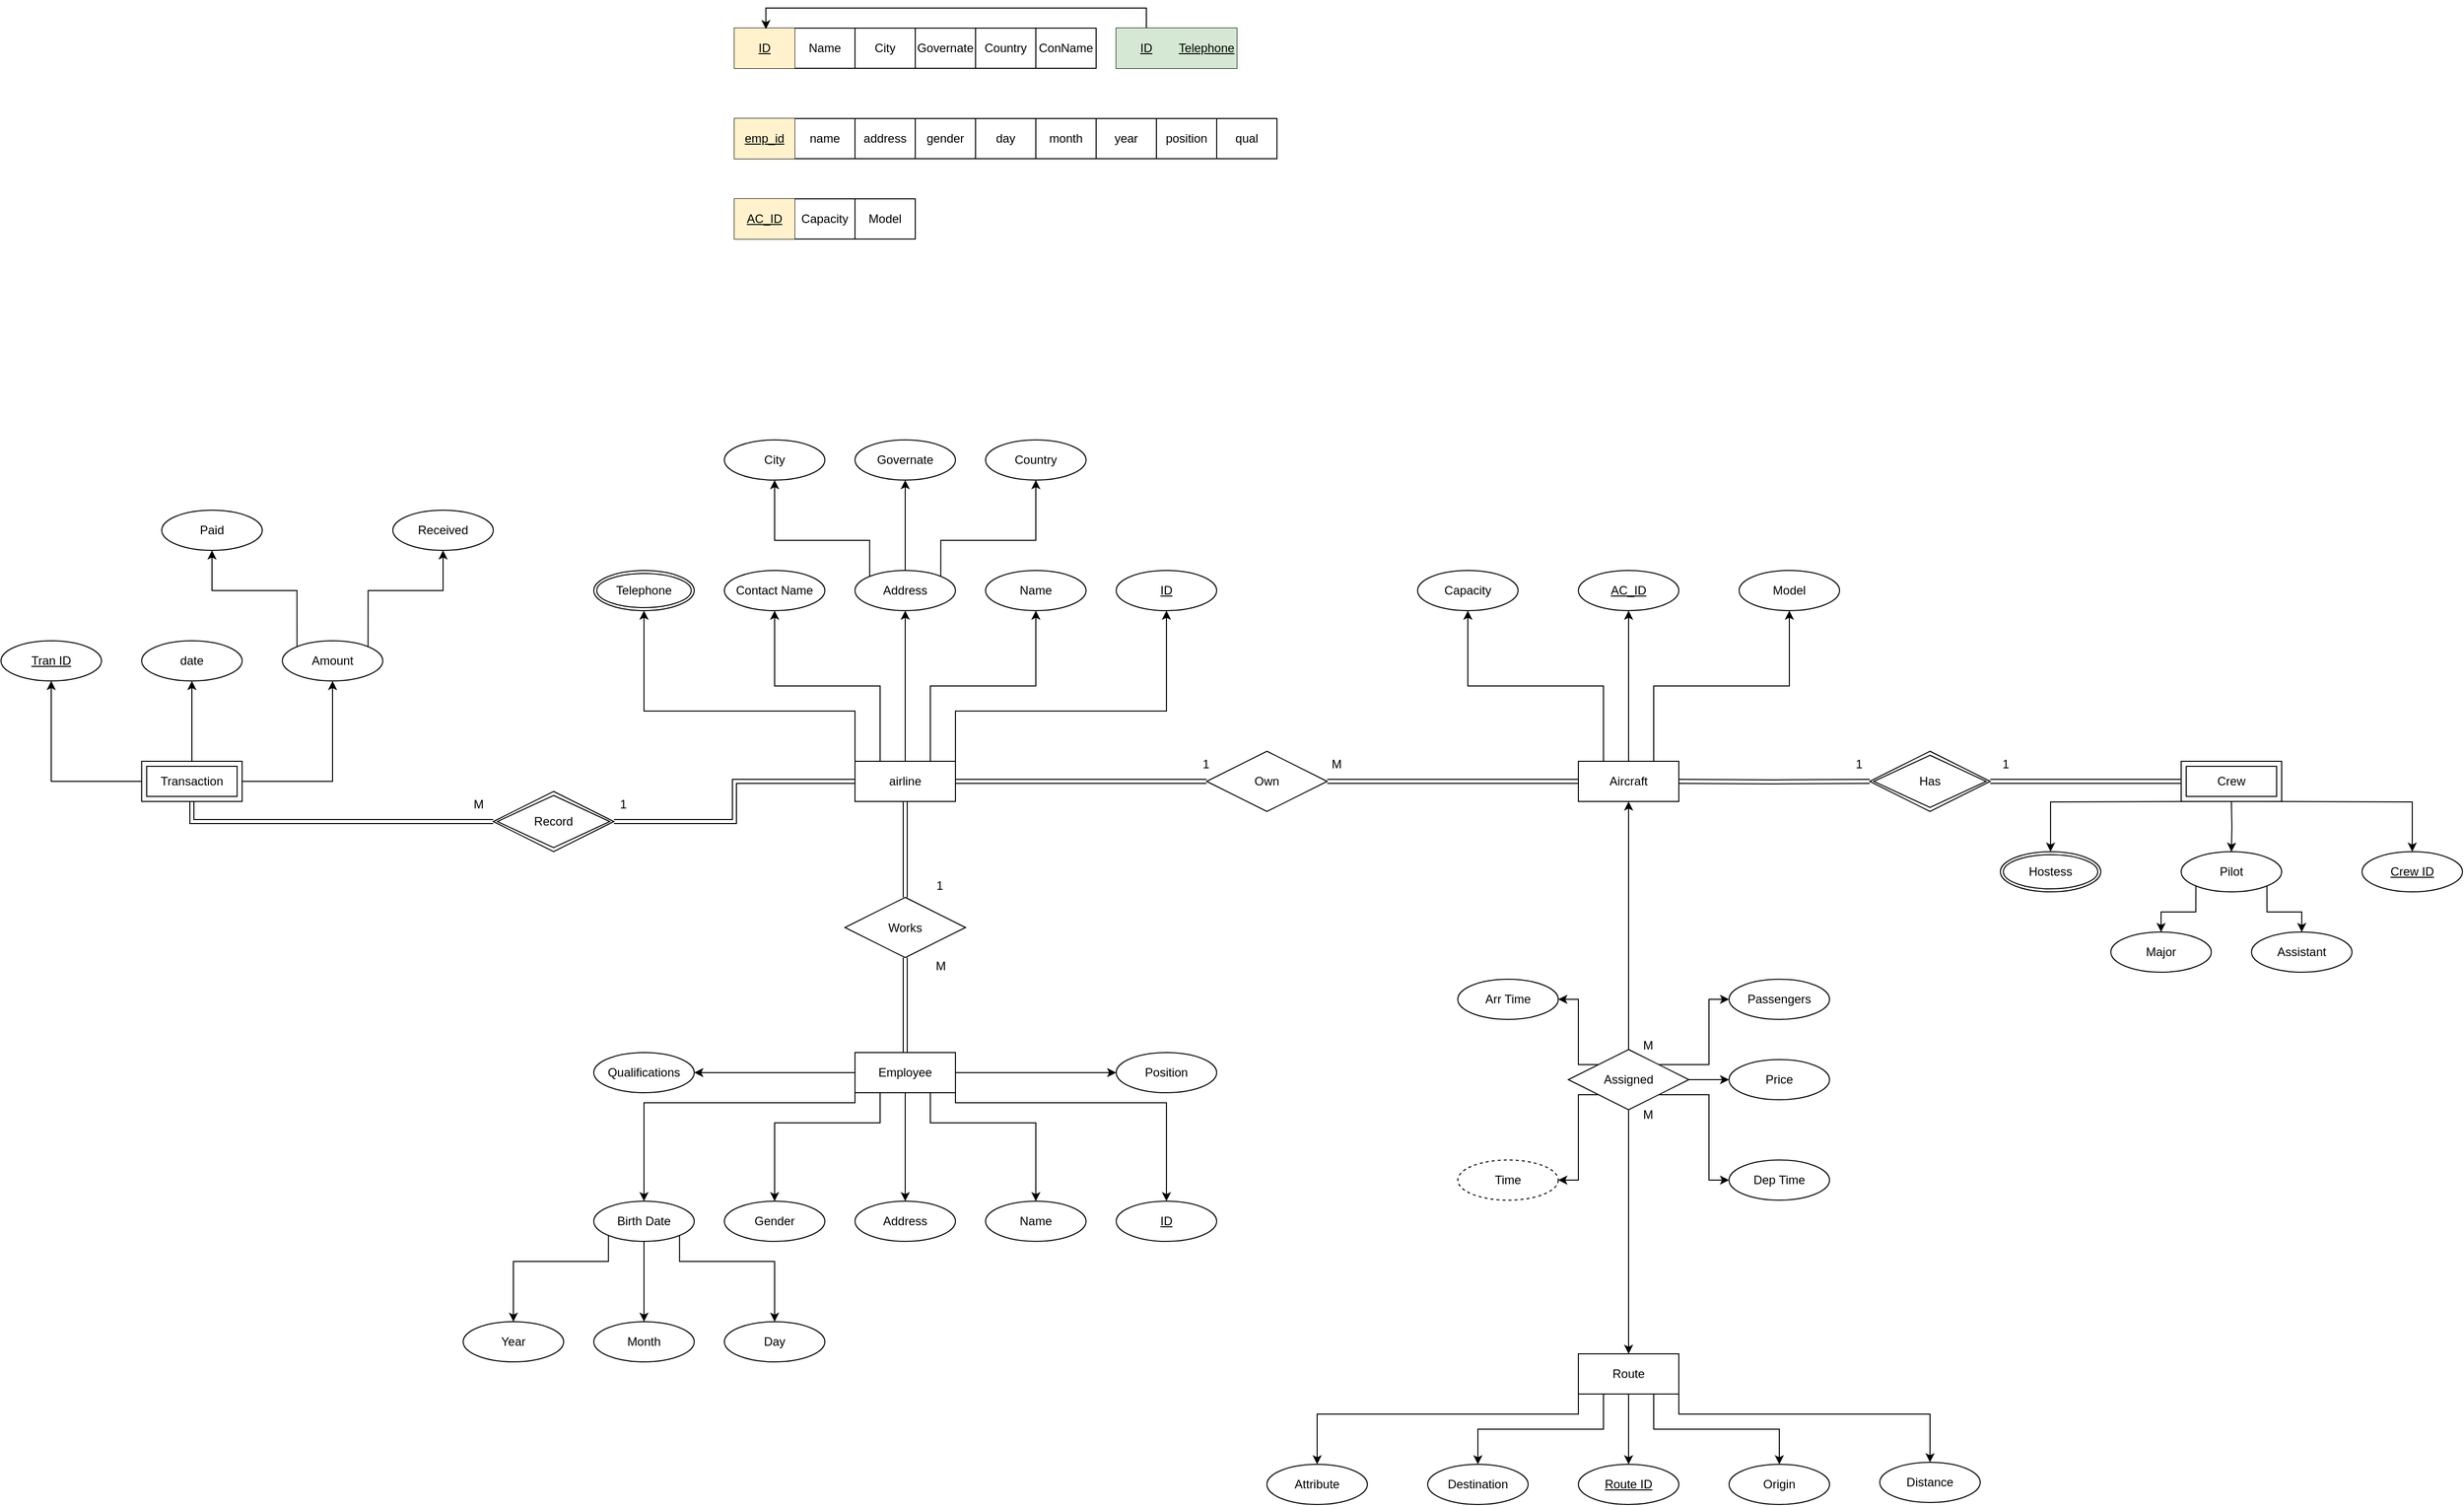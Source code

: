 <mxfile version="25.0.1">
  <diagram name="Page-1" id="8x2Zf0z1O1IZ6t_i75zC">
    <mxGraphModel dx="2694" dy="1103" grid="1" gridSize="10" guides="1" tooltips="1" connect="1" arrows="1" fold="1" page="1" pageScale="1" pageWidth="3300" pageHeight="2339" math="0" shadow="0">
      <root>
        <mxCell id="0" />
        <mxCell id="1" parent="0" />
        <mxCell id="oX0tgQEKu2oJ4y4_XFIh-98" style="edgeStyle=orthogonalEdgeStyle;rounded=0;orthogonalLoop=1;jettySize=auto;html=1;exitX=1;exitY=0;exitDx=0;exitDy=0;entryX=0.5;entryY=1;entryDx=0;entryDy=0;" edge="1" parent="1" source="oX0tgQEKu2oJ4y4_XFIh-1" target="oX0tgQEKu2oJ4y4_XFIh-8">
          <mxGeometry relative="1" as="geometry">
            <Array as="points">
              <mxPoint x="1341" y="780" />
              <mxPoint x="1551" y="780" />
            </Array>
          </mxGeometry>
        </mxCell>
        <mxCell id="oX0tgQEKu2oJ4y4_XFIh-99" style="edgeStyle=orthogonalEdgeStyle;rounded=0;orthogonalLoop=1;jettySize=auto;html=1;exitX=0.75;exitY=0;exitDx=0;exitDy=0;entryX=0.5;entryY=1;entryDx=0;entryDy=0;" edge="1" parent="1" source="oX0tgQEKu2oJ4y4_XFIh-1" target="oX0tgQEKu2oJ4y4_XFIh-2">
          <mxGeometry relative="1" as="geometry" />
        </mxCell>
        <mxCell id="oX0tgQEKu2oJ4y4_XFIh-100" style="edgeStyle=orthogonalEdgeStyle;rounded=0;orthogonalLoop=1;jettySize=auto;html=1;exitX=0.5;exitY=0;exitDx=0;exitDy=0;entryX=0.5;entryY=1;entryDx=0;entryDy=0;" edge="1" parent="1" source="oX0tgQEKu2oJ4y4_XFIh-1" target="oX0tgQEKu2oJ4y4_XFIh-3">
          <mxGeometry relative="1" as="geometry" />
        </mxCell>
        <mxCell id="oX0tgQEKu2oJ4y4_XFIh-101" style="edgeStyle=orthogonalEdgeStyle;rounded=0;orthogonalLoop=1;jettySize=auto;html=1;exitX=0.25;exitY=0;exitDx=0;exitDy=0;entryX=0.5;entryY=1;entryDx=0;entryDy=0;" edge="1" parent="1" source="oX0tgQEKu2oJ4y4_XFIh-1" target="oX0tgQEKu2oJ4y4_XFIh-4">
          <mxGeometry relative="1" as="geometry" />
        </mxCell>
        <mxCell id="oX0tgQEKu2oJ4y4_XFIh-102" style="edgeStyle=orthogonalEdgeStyle;rounded=0;orthogonalLoop=1;jettySize=auto;html=1;exitX=0;exitY=0;exitDx=0;exitDy=0;entryX=0.5;entryY=1;entryDx=0;entryDy=0;" edge="1" parent="1" source="oX0tgQEKu2oJ4y4_XFIh-1" target="oX0tgQEKu2oJ4y4_XFIh-12">
          <mxGeometry relative="1" as="geometry">
            <Array as="points">
              <mxPoint x="1241" y="780" />
              <mxPoint x="1031" y="780" />
            </Array>
          </mxGeometry>
        </mxCell>
        <mxCell id="oX0tgQEKu2oJ4y4_XFIh-1" value="airline" style="whiteSpace=wrap;html=1;align=center;" vertex="1" parent="1">
          <mxGeometry x="1241" y="830" width="100" height="40" as="geometry" />
        </mxCell>
        <mxCell id="oX0tgQEKu2oJ4y4_XFIh-2" value="Name" style="ellipse;whiteSpace=wrap;html=1;align=center;" vertex="1" parent="1">
          <mxGeometry x="1371" y="640" width="100" height="40" as="geometry" />
        </mxCell>
        <mxCell id="oX0tgQEKu2oJ4y4_XFIh-95" style="edgeStyle=orthogonalEdgeStyle;rounded=0;orthogonalLoop=1;jettySize=auto;html=1;exitX=1;exitY=0;exitDx=0;exitDy=0;entryX=0.5;entryY=1;entryDx=0;entryDy=0;" edge="1" parent="1" source="oX0tgQEKu2oJ4y4_XFIh-3" target="oX0tgQEKu2oJ4y4_XFIh-13">
          <mxGeometry relative="1" as="geometry">
            <Array as="points">
              <mxPoint x="1326" y="610" />
              <mxPoint x="1421" y="610" />
            </Array>
          </mxGeometry>
        </mxCell>
        <mxCell id="oX0tgQEKu2oJ4y4_XFIh-96" style="edgeStyle=orthogonalEdgeStyle;rounded=0;orthogonalLoop=1;jettySize=auto;html=1;exitX=0.5;exitY=0;exitDx=0;exitDy=0;entryX=0.5;entryY=1;entryDx=0;entryDy=0;" edge="1" parent="1" source="oX0tgQEKu2oJ4y4_XFIh-3" target="oX0tgQEKu2oJ4y4_XFIh-14">
          <mxGeometry relative="1" as="geometry" />
        </mxCell>
        <mxCell id="oX0tgQEKu2oJ4y4_XFIh-97" style="edgeStyle=orthogonalEdgeStyle;rounded=0;orthogonalLoop=1;jettySize=auto;html=1;exitX=0;exitY=0;exitDx=0;exitDy=0;entryX=0.5;entryY=1;entryDx=0;entryDy=0;" edge="1" parent="1" source="oX0tgQEKu2oJ4y4_XFIh-3" target="oX0tgQEKu2oJ4y4_XFIh-15">
          <mxGeometry relative="1" as="geometry">
            <Array as="points">
              <mxPoint x="1256" y="610" />
              <mxPoint x="1161" y="610" />
            </Array>
          </mxGeometry>
        </mxCell>
        <mxCell id="oX0tgQEKu2oJ4y4_XFIh-3" value="Address" style="ellipse;whiteSpace=wrap;html=1;align=center;" vertex="1" parent="1">
          <mxGeometry x="1241" y="640" width="100" height="40" as="geometry" />
        </mxCell>
        <mxCell id="oX0tgQEKu2oJ4y4_XFIh-4" value="Contact Name" style="ellipse;whiteSpace=wrap;html=1;align=center;" vertex="1" parent="1">
          <mxGeometry x="1111" y="640" width="100" height="40" as="geometry" />
        </mxCell>
        <mxCell id="oX0tgQEKu2oJ4y4_XFIh-8" value="ID" style="ellipse;whiteSpace=wrap;html=1;align=center;fontStyle=4;" vertex="1" parent="1">
          <mxGeometry x="1501" y="640" width="100" height="40" as="geometry" />
        </mxCell>
        <mxCell id="oX0tgQEKu2oJ4y4_XFIh-12" value="Telephone" style="ellipse;shape=doubleEllipse;margin=3;whiteSpace=wrap;html=1;align=center;" vertex="1" parent="1">
          <mxGeometry x="981" y="640" width="100" height="40" as="geometry" />
        </mxCell>
        <mxCell id="oX0tgQEKu2oJ4y4_XFIh-13" value="Country" style="ellipse;whiteSpace=wrap;html=1;align=center;" vertex="1" parent="1">
          <mxGeometry x="1371" y="510" width="100" height="40" as="geometry" />
        </mxCell>
        <mxCell id="oX0tgQEKu2oJ4y4_XFIh-14" value="Governate" style="ellipse;whiteSpace=wrap;html=1;align=center;" vertex="1" parent="1">
          <mxGeometry x="1241" y="510" width="100" height="40" as="geometry" />
        </mxCell>
        <mxCell id="oX0tgQEKu2oJ4y4_XFIh-15" value="City" style="ellipse;whiteSpace=wrap;html=1;align=center;" vertex="1" parent="1">
          <mxGeometry x="1111" y="510" width="100" height="40" as="geometry" />
        </mxCell>
        <mxCell id="oX0tgQEKu2oJ4y4_XFIh-38" style="edgeStyle=orthogonalEdgeStyle;rounded=0;orthogonalLoop=1;jettySize=auto;html=1;exitX=1;exitY=0.5;exitDx=0;exitDy=0;entryX=0;entryY=0.5;entryDx=0;entryDy=0;" edge="1" parent="1" source="oX0tgQEKu2oJ4y4_XFIh-20" target="oX0tgQEKu2oJ4y4_XFIh-35">
          <mxGeometry relative="1" as="geometry" />
        </mxCell>
        <mxCell id="oX0tgQEKu2oJ4y4_XFIh-39" style="edgeStyle=orthogonalEdgeStyle;rounded=0;orthogonalLoop=1;jettySize=auto;html=1;exitX=0;exitY=0.5;exitDx=0;exitDy=0;entryX=1;entryY=0.5;entryDx=0;entryDy=0;" edge="1" parent="1" source="oX0tgQEKu2oJ4y4_XFIh-20" target="oX0tgQEKu2oJ4y4_XFIh-34">
          <mxGeometry relative="1" as="geometry" />
        </mxCell>
        <mxCell id="oX0tgQEKu2oJ4y4_XFIh-40" style="edgeStyle=orthogonalEdgeStyle;rounded=0;orthogonalLoop=1;jettySize=auto;html=1;exitX=1;exitY=1;exitDx=0;exitDy=0;entryX=0.5;entryY=0;entryDx=0;entryDy=0;" edge="1" parent="1" source="oX0tgQEKu2oJ4y4_XFIh-20" target="oX0tgQEKu2oJ4y4_XFIh-24">
          <mxGeometry relative="1" as="geometry">
            <Array as="points">
              <mxPoint x="1341" y="1170" />
              <mxPoint x="1551" y="1170" />
            </Array>
          </mxGeometry>
        </mxCell>
        <mxCell id="oX0tgQEKu2oJ4y4_XFIh-41" style="edgeStyle=orthogonalEdgeStyle;rounded=0;orthogonalLoop=1;jettySize=auto;html=1;exitX=0.75;exitY=1;exitDx=0;exitDy=0;entryX=0.5;entryY=0;entryDx=0;entryDy=0;" edge="1" parent="1" source="oX0tgQEKu2oJ4y4_XFIh-20" target="oX0tgQEKu2oJ4y4_XFIh-22">
          <mxGeometry relative="1" as="geometry">
            <Array as="points">
              <mxPoint x="1316" y="1190" />
              <mxPoint x="1421" y="1190" />
            </Array>
          </mxGeometry>
        </mxCell>
        <mxCell id="oX0tgQEKu2oJ4y4_XFIh-42" style="edgeStyle=orthogonalEdgeStyle;rounded=0;orthogonalLoop=1;jettySize=auto;html=1;exitX=0.5;exitY=1;exitDx=0;exitDy=0;entryX=0.5;entryY=0;entryDx=0;entryDy=0;" edge="1" parent="1" source="oX0tgQEKu2oJ4y4_XFIh-20" target="oX0tgQEKu2oJ4y4_XFIh-25">
          <mxGeometry relative="1" as="geometry" />
        </mxCell>
        <mxCell id="oX0tgQEKu2oJ4y4_XFIh-43" style="edgeStyle=orthogonalEdgeStyle;rounded=0;orthogonalLoop=1;jettySize=auto;html=1;exitX=0.25;exitY=1;exitDx=0;exitDy=0;entryX=0.5;entryY=0;entryDx=0;entryDy=0;" edge="1" parent="1" source="oX0tgQEKu2oJ4y4_XFIh-20" target="oX0tgQEKu2oJ4y4_XFIh-26">
          <mxGeometry relative="1" as="geometry">
            <Array as="points">
              <mxPoint x="1266" y="1190" />
              <mxPoint x="1161" y="1190" />
            </Array>
          </mxGeometry>
        </mxCell>
        <mxCell id="oX0tgQEKu2oJ4y4_XFIh-44" style="edgeStyle=orthogonalEdgeStyle;rounded=0;orthogonalLoop=1;jettySize=auto;html=1;exitX=0;exitY=1;exitDx=0;exitDy=0;entryX=0.5;entryY=0;entryDx=0;entryDy=0;" edge="1" parent="1" source="oX0tgQEKu2oJ4y4_XFIh-20" target="oX0tgQEKu2oJ4y4_XFIh-27">
          <mxGeometry relative="1" as="geometry">
            <Array as="points">
              <mxPoint x="1241" y="1170" />
              <mxPoint x="1031" y="1170" />
            </Array>
          </mxGeometry>
        </mxCell>
        <mxCell id="oX0tgQEKu2oJ4y4_XFIh-20" value="Employee" style="whiteSpace=wrap;html=1;align=center;" vertex="1" parent="1">
          <mxGeometry x="1241" y="1120" width="100" height="40" as="geometry" />
        </mxCell>
        <mxCell id="oX0tgQEKu2oJ4y4_XFIh-22" value="Name" style="ellipse;whiteSpace=wrap;html=1;align=center;" vertex="1" parent="1">
          <mxGeometry x="1371" y="1268" width="100" height="40" as="geometry" />
        </mxCell>
        <mxCell id="oX0tgQEKu2oJ4y4_XFIh-24" value="ID" style="ellipse;whiteSpace=wrap;html=1;align=center;fontStyle=4;" vertex="1" parent="1">
          <mxGeometry x="1501" y="1268" width="100" height="40" as="geometry" />
        </mxCell>
        <mxCell id="oX0tgQEKu2oJ4y4_XFIh-25" value="Address" style="ellipse;whiteSpace=wrap;html=1;align=center;" vertex="1" parent="1">
          <mxGeometry x="1241" y="1268" width="100" height="40" as="geometry" />
        </mxCell>
        <mxCell id="oX0tgQEKu2oJ4y4_XFIh-26" value="Gender" style="ellipse;whiteSpace=wrap;html=1;align=center;" vertex="1" parent="1">
          <mxGeometry x="1111" y="1268" width="100" height="40" as="geometry" />
        </mxCell>
        <mxCell id="oX0tgQEKu2oJ4y4_XFIh-31" style="edgeStyle=orthogonalEdgeStyle;rounded=0;orthogonalLoop=1;jettySize=auto;html=1;exitX=1;exitY=1;exitDx=0;exitDy=0;entryX=0.5;entryY=0;entryDx=0;entryDy=0;" edge="1" parent="1" source="oX0tgQEKu2oJ4y4_XFIh-27" target="oX0tgQEKu2oJ4y4_XFIh-28">
          <mxGeometry relative="1" as="geometry">
            <Array as="points">
              <mxPoint x="1066" y="1328" />
              <mxPoint x="1161" y="1328" />
            </Array>
          </mxGeometry>
        </mxCell>
        <mxCell id="oX0tgQEKu2oJ4y4_XFIh-32" style="edgeStyle=orthogonalEdgeStyle;rounded=0;orthogonalLoop=1;jettySize=auto;html=1;exitX=0.5;exitY=1;exitDx=0;exitDy=0;entryX=0.5;entryY=0;entryDx=0;entryDy=0;" edge="1" parent="1" source="oX0tgQEKu2oJ4y4_XFIh-27" target="oX0tgQEKu2oJ4y4_XFIh-29">
          <mxGeometry relative="1" as="geometry" />
        </mxCell>
        <mxCell id="oX0tgQEKu2oJ4y4_XFIh-33" style="edgeStyle=orthogonalEdgeStyle;rounded=0;orthogonalLoop=1;jettySize=auto;html=1;exitX=0;exitY=1;exitDx=0;exitDy=0;entryX=0.5;entryY=0;entryDx=0;entryDy=0;" edge="1" parent="1" source="oX0tgQEKu2oJ4y4_XFIh-27" target="oX0tgQEKu2oJ4y4_XFIh-30">
          <mxGeometry relative="1" as="geometry">
            <Array as="points">
              <mxPoint x="996" y="1328" />
              <mxPoint x="901" y="1328" />
            </Array>
          </mxGeometry>
        </mxCell>
        <mxCell id="oX0tgQEKu2oJ4y4_XFIh-27" value="Birth Date" style="ellipse;whiteSpace=wrap;html=1;align=center;" vertex="1" parent="1">
          <mxGeometry x="981" y="1268" width="100" height="40" as="geometry" />
        </mxCell>
        <mxCell id="oX0tgQEKu2oJ4y4_XFIh-28" value="Day" style="ellipse;whiteSpace=wrap;html=1;align=center;" vertex="1" parent="1">
          <mxGeometry x="1111" y="1388" width="100" height="40" as="geometry" />
        </mxCell>
        <mxCell id="oX0tgQEKu2oJ4y4_XFIh-29" value="Month" style="ellipse;whiteSpace=wrap;html=1;align=center;" vertex="1" parent="1">
          <mxGeometry x="981" y="1388" width="100" height="40" as="geometry" />
        </mxCell>
        <mxCell id="oX0tgQEKu2oJ4y4_XFIh-30" value="Year" style="ellipse;whiteSpace=wrap;html=1;align=center;" vertex="1" parent="1">
          <mxGeometry x="851" y="1388" width="100" height="40" as="geometry" />
        </mxCell>
        <mxCell id="oX0tgQEKu2oJ4y4_XFIh-34" value="Qualifications" style="ellipse;whiteSpace=wrap;html=1;align=center;" vertex="1" parent="1">
          <mxGeometry x="981" y="1120" width="100" height="40" as="geometry" />
        </mxCell>
        <mxCell id="oX0tgQEKu2oJ4y4_XFIh-35" value="Position" style="ellipse;whiteSpace=wrap;html=1;align=center;" vertex="1" parent="1">
          <mxGeometry x="1501" y="1120" width="100" height="40" as="geometry" />
        </mxCell>
        <mxCell id="oX0tgQEKu2oJ4y4_XFIh-105" style="edgeStyle=orthogonalEdgeStyle;rounded=0;orthogonalLoop=1;jettySize=auto;html=1;exitX=0.25;exitY=0;exitDx=0;exitDy=0;entryX=0.5;entryY=1;entryDx=0;entryDy=0;" edge="1" parent="1" source="oX0tgQEKu2oJ4y4_XFIh-45" target="oX0tgQEKu2oJ4y4_XFIh-48">
          <mxGeometry relative="1" as="geometry" />
        </mxCell>
        <mxCell id="oX0tgQEKu2oJ4y4_XFIh-106" style="edgeStyle=orthogonalEdgeStyle;rounded=0;orthogonalLoop=1;jettySize=auto;html=1;exitX=0.5;exitY=0;exitDx=0;exitDy=0;entryX=0.5;entryY=1;entryDx=0;entryDy=0;" edge="1" parent="1" source="oX0tgQEKu2oJ4y4_XFIh-45" target="oX0tgQEKu2oJ4y4_XFIh-49">
          <mxGeometry relative="1" as="geometry" />
        </mxCell>
        <mxCell id="oX0tgQEKu2oJ4y4_XFIh-107" style="edgeStyle=orthogonalEdgeStyle;rounded=0;orthogonalLoop=1;jettySize=auto;html=1;exitX=0.75;exitY=0;exitDx=0;exitDy=0;entryX=0.5;entryY=1;entryDx=0;entryDy=0;" edge="1" parent="1" source="oX0tgQEKu2oJ4y4_XFIh-45" target="oX0tgQEKu2oJ4y4_XFIh-46">
          <mxGeometry relative="1" as="geometry" />
        </mxCell>
        <mxCell id="oX0tgQEKu2oJ4y4_XFIh-45" value="Aircraft" style="whiteSpace=wrap;html=1;align=center;" vertex="1" parent="1">
          <mxGeometry x="1961" y="830" width="100" height="40" as="geometry" />
        </mxCell>
        <mxCell id="oX0tgQEKu2oJ4y4_XFIh-46" value="Model" style="ellipse;whiteSpace=wrap;html=1;align=center;" vertex="1" parent="1">
          <mxGeometry x="2121" y="640" width="100" height="40" as="geometry" />
        </mxCell>
        <mxCell id="oX0tgQEKu2oJ4y4_XFIh-48" value="Capacity" style="ellipse;whiteSpace=wrap;html=1;align=center;" vertex="1" parent="1">
          <mxGeometry x="1801" y="640" width="100" height="40" as="geometry" />
        </mxCell>
        <mxCell id="oX0tgQEKu2oJ4y4_XFIh-49" value="AC_ID" style="ellipse;whiteSpace=wrap;html=1;align=center;fontStyle=4;" vertex="1" parent="1">
          <mxGeometry x="1961" y="640" width="100" height="40" as="geometry" />
        </mxCell>
        <mxCell id="oX0tgQEKu2oJ4y4_XFIh-57" style="edgeStyle=orthogonalEdgeStyle;rounded=0;orthogonalLoop=1;jettySize=auto;html=1;exitX=0.75;exitY=1;exitDx=0;exitDy=0;" edge="1" parent="1" source="oX0tgQEKu2oJ4y4_XFIh-53" target="oX0tgQEKu2oJ4y4_XFIh-54">
          <mxGeometry relative="1" as="geometry" />
        </mxCell>
        <mxCell id="oX0tgQEKu2oJ4y4_XFIh-58" style="edgeStyle=orthogonalEdgeStyle;rounded=0;orthogonalLoop=1;jettySize=auto;html=1;exitX=0.5;exitY=1;exitDx=0;exitDy=0;entryX=0.5;entryY=0;entryDx=0;entryDy=0;" edge="1" parent="1" source="oX0tgQEKu2oJ4y4_XFIh-53" target="oX0tgQEKu2oJ4y4_XFIh-55">
          <mxGeometry relative="1" as="geometry" />
        </mxCell>
        <mxCell id="oX0tgQEKu2oJ4y4_XFIh-59" style="edgeStyle=orthogonalEdgeStyle;rounded=0;orthogonalLoop=1;jettySize=auto;html=1;exitX=0.25;exitY=1;exitDx=0;exitDy=0;entryX=0.5;entryY=0;entryDx=0;entryDy=0;" edge="1" parent="1" source="oX0tgQEKu2oJ4y4_XFIh-53" target="oX0tgQEKu2oJ4y4_XFIh-56">
          <mxGeometry relative="1" as="geometry" />
        </mxCell>
        <mxCell id="oX0tgQEKu2oJ4y4_XFIh-66" style="edgeStyle=orthogonalEdgeStyle;rounded=0;orthogonalLoop=1;jettySize=auto;html=1;exitX=0;exitY=1;exitDx=0;exitDy=0;entryX=0.5;entryY=0;entryDx=0;entryDy=0;" edge="1" parent="1" source="oX0tgQEKu2oJ4y4_XFIh-53" target="oX0tgQEKu2oJ4y4_XFIh-65">
          <mxGeometry relative="1" as="geometry">
            <Array as="points">
              <mxPoint x="1961" y="1480" />
              <mxPoint x="1701" y="1480" />
            </Array>
          </mxGeometry>
        </mxCell>
        <mxCell id="oX0tgQEKu2oJ4y4_XFIh-67" style="edgeStyle=orthogonalEdgeStyle;rounded=0;orthogonalLoop=1;jettySize=auto;html=1;exitX=1;exitY=1;exitDx=0;exitDy=0;entryX=0.5;entryY=0;entryDx=0;entryDy=0;" edge="1" parent="1" source="oX0tgQEKu2oJ4y4_XFIh-53" target="oX0tgQEKu2oJ4y4_XFIh-64">
          <mxGeometry relative="1" as="geometry">
            <Array as="points">
              <mxPoint x="2061" y="1480" />
              <mxPoint x="2311" y="1480" />
            </Array>
          </mxGeometry>
        </mxCell>
        <mxCell id="oX0tgQEKu2oJ4y4_XFIh-53" value="Route" style="whiteSpace=wrap;html=1;align=center;" vertex="1" parent="1">
          <mxGeometry x="1961" y="1420" width="100" height="40" as="geometry" />
        </mxCell>
        <mxCell id="oX0tgQEKu2oJ4y4_XFIh-54" value="Origin" style="ellipse;whiteSpace=wrap;html=1;align=center;" vertex="1" parent="1">
          <mxGeometry x="2111" y="1530" width="100" height="40" as="geometry" />
        </mxCell>
        <mxCell id="oX0tgQEKu2oJ4y4_XFIh-55" value="&lt;u&gt;Route ID&lt;/u&gt;" style="ellipse;whiteSpace=wrap;html=1;align=center;" vertex="1" parent="1">
          <mxGeometry x="1961" y="1530" width="100" height="40" as="geometry" />
        </mxCell>
        <mxCell id="oX0tgQEKu2oJ4y4_XFIh-56" value="Destination" style="ellipse;whiteSpace=wrap;html=1;align=center;" vertex="1" parent="1">
          <mxGeometry x="1811" y="1530" width="100" height="40" as="geometry" />
        </mxCell>
        <mxCell id="oX0tgQEKu2oJ4y4_XFIh-64" value="Distance" style="ellipse;whiteSpace=wrap;html=1;align=center;" vertex="1" parent="1">
          <mxGeometry x="2261" y="1528" width="100" height="40" as="geometry" />
        </mxCell>
        <mxCell id="oX0tgQEKu2oJ4y4_XFIh-65" value="Attribute" style="ellipse;whiteSpace=wrap;html=1;align=center;" vertex="1" parent="1">
          <mxGeometry x="1651" y="1530" width="100" height="40" as="geometry" />
        </mxCell>
        <mxCell id="oX0tgQEKu2oJ4y4_XFIh-73" style="edgeStyle=orthogonalEdgeStyle;rounded=0;orthogonalLoop=1;jettySize=auto;html=1;exitX=0.5;exitY=1;exitDx=0;exitDy=0;entryX=0.5;entryY=0;entryDx=0;entryDy=0;" edge="1" parent="1" target="oX0tgQEKu2oJ4y4_XFIh-70">
          <mxGeometry relative="1" as="geometry">
            <mxPoint x="2611" y="870" as="sourcePoint" />
          </mxGeometry>
        </mxCell>
        <mxCell id="oX0tgQEKu2oJ4y4_XFIh-74" style="edgeStyle=orthogonalEdgeStyle;rounded=0;orthogonalLoop=1;jettySize=auto;html=1;exitX=0.75;exitY=1;exitDx=0;exitDy=0;entryX=0.5;entryY=0;entryDx=0;entryDy=0;" edge="1" parent="1" target="oX0tgQEKu2oJ4y4_XFIh-69">
          <mxGeometry relative="1" as="geometry">
            <mxPoint x="2636" y="870" as="sourcePoint" />
          </mxGeometry>
        </mxCell>
        <mxCell id="oX0tgQEKu2oJ4y4_XFIh-75" style="edgeStyle=orthogonalEdgeStyle;rounded=0;orthogonalLoop=1;jettySize=auto;html=1;exitX=0.25;exitY=1;exitDx=0;exitDy=0;entryX=0.5;entryY=0;entryDx=0;entryDy=0;" edge="1" parent="1" target="oX0tgQEKu2oJ4y4_XFIh-72">
          <mxGeometry relative="1" as="geometry">
            <mxPoint x="2586" y="870" as="sourcePoint" />
          </mxGeometry>
        </mxCell>
        <mxCell id="oX0tgQEKu2oJ4y4_XFIh-69" value="&lt;span style=&quot;text-decoration-line: underline;&quot;&gt;Crew ID&lt;/span&gt;" style="ellipse;whiteSpace=wrap;html=1;align=center;" vertex="1" parent="1">
          <mxGeometry x="2741" y="920" width="100" height="40" as="geometry" />
        </mxCell>
        <mxCell id="oX0tgQEKu2oJ4y4_XFIh-78" style="edgeStyle=orthogonalEdgeStyle;rounded=0;orthogonalLoop=1;jettySize=auto;html=1;exitX=1;exitY=1;exitDx=0;exitDy=0;entryX=0.5;entryY=0;entryDx=0;entryDy=0;" edge="1" parent="1" source="oX0tgQEKu2oJ4y4_XFIh-70" target="oX0tgQEKu2oJ4y4_XFIh-76">
          <mxGeometry relative="1" as="geometry" />
        </mxCell>
        <mxCell id="oX0tgQEKu2oJ4y4_XFIh-79" style="edgeStyle=orthogonalEdgeStyle;rounded=0;orthogonalLoop=1;jettySize=auto;html=1;exitX=0;exitY=1;exitDx=0;exitDy=0;entryX=0.5;entryY=0;entryDx=0;entryDy=0;" edge="1" parent="1" source="oX0tgQEKu2oJ4y4_XFIh-70" target="oX0tgQEKu2oJ4y4_XFIh-77">
          <mxGeometry relative="1" as="geometry" />
        </mxCell>
        <mxCell id="oX0tgQEKu2oJ4y4_XFIh-70" value="Pilot" style="ellipse;whiteSpace=wrap;html=1;align=center;" vertex="1" parent="1">
          <mxGeometry x="2561" y="920" width="100" height="40" as="geometry" />
        </mxCell>
        <mxCell id="oX0tgQEKu2oJ4y4_XFIh-72" value="Hostess" style="ellipse;shape=doubleEllipse;margin=3;whiteSpace=wrap;html=1;align=center;" vertex="1" parent="1">
          <mxGeometry x="2381" y="920" width="100" height="40" as="geometry" />
        </mxCell>
        <mxCell id="oX0tgQEKu2oJ4y4_XFIh-76" value="Assistant" style="ellipse;whiteSpace=wrap;html=1;align=center;" vertex="1" parent="1">
          <mxGeometry x="2631" y="1000" width="100" height="40" as="geometry" />
        </mxCell>
        <mxCell id="oX0tgQEKu2oJ4y4_XFIh-77" value="Major" style="ellipse;whiteSpace=wrap;html=1;align=center;" vertex="1" parent="1">
          <mxGeometry x="2491" y="1000" width="100" height="40" as="geometry" />
        </mxCell>
        <mxCell id="oX0tgQEKu2oJ4y4_XFIh-91" style="edgeStyle=orthogonalEdgeStyle;rounded=0;orthogonalLoop=1;jettySize=auto;html=1;exitX=1;exitY=0.5;exitDx=0;exitDy=0;entryX=0.5;entryY=1;entryDx=0;entryDy=0;" edge="1" parent="1" source="oX0tgQEKu2oJ4y4_XFIh-81" target="oX0tgQEKu2oJ4y4_XFIh-86">
          <mxGeometry relative="1" as="geometry" />
        </mxCell>
        <mxCell id="oX0tgQEKu2oJ4y4_XFIh-92" style="edgeStyle=orthogonalEdgeStyle;rounded=0;orthogonalLoop=1;jettySize=auto;html=1;exitX=0.5;exitY=0;exitDx=0;exitDy=0;entryX=0.5;entryY=1;entryDx=0;entryDy=0;" edge="1" parent="1" source="oX0tgQEKu2oJ4y4_XFIh-81" target="oX0tgQEKu2oJ4y4_XFIh-83">
          <mxGeometry relative="1" as="geometry" />
        </mxCell>
        <mxCell id="oX0tgQEKu2oJ4y4_XFIh-93" style="edgeStyle=orthogonalEdgeStyle;rounded=0;orthogonalLoop=1;jettySize=auto;html=1;exitX=0;exitY=0.5;exitDx=0;exitDy=0;entryX=0.5;entryY=1;entryDx=0;entryDy=0;" edge="1" parent="1" source="oX0tgQEKu2oJ4y4_XFIh-81" target="oX0tgQEKu2oJ4y4_XFIh-82">
          <mxGeometry relative="1" as="geometry" />
        </mxCell>
        <mxCell id="oX0tgQEKu2oJ4y4_XFIh-81" value="Transaction" style="shape=ext;margin=3;double=1;whiteSpace=wrap;html=1;align=center;" vertex="1" parent="1">
          <mxGeometry x="531" y="830" width="100" height="40" as="geometry" />
        </mxCell>
        <mxCell id="oX0tgQEKu2oJ4y4_XFIh-82" value="Tran ID" style="ellipse;whiteSpace=wrap;html=1;align=center;fontStyle=4;" vertex="1" parent="1">
          <mxGeometry x="391" y="710" width="100" height="40" as="geometry" />
        </mxCell>
        <mxCell id="oX0tgQEKu2oJ4y4_XFIh-83" value="date" style="ellipse;whiteSpace=wrap;html=1;align=center;" vertex="1" parent="1">
          <mxGeometry x="531" y="710" width="100" height="40" as="geometry" />
        </mxCell>
        <mxCell id="oX0tgQEKu2oJ4y4_XFIh-89" style="edgeStyle=orthogonalEdgeStyle;rounded=0;orthogonalLoop=1;jettySize=auto;html=1;exitX=1;exitY=0;exitDx=0;exitDy=0;entryX=0.5;entryY=1;entryDx=0;entryDy=0;" edge="1" parent="1" source="oX0tgQEKu2oJ4y4_XFIh-86" target="oX0tgQEKu2oJ4y4_XFIh-88">
          <mxGeometry relative="1" as="geometry">
            <Array as="points">
              <mxPoint x="756" y="660" />
              <mxPoint x="831" y="660" />
            </Array>
          </mxGeometry>
        </mxCell>
        <mxCell id="oX0tgQEKu2oJ4y4_XFIh-90" style="edgeStyle=orthogonalEdgeStyle;rounded=0;orthogonalLoop=1;jettySize=auto;html=1;exitX=0;exitY=0;exitDx=0;exitDy=0;entryX=0.5;entryY=1;entryDx=0;entryDy=0;" edge="1" parent="1" source="oX0tgQEKu2oJ4y4_XFIh-86" target="oX0tgQEKu2oJ4y4_XFIh-87">
          <mxGeometry relative="1" as="geometry">
            <Array as="points">
              <mxPoint x="686" y="660" />
              <mxPoint x="601" y="660" />
            </Array>
          </mxGeometry>
        </mxCell>
        <mxCell id="oX0tgQEKu2oJ4y4_XFIh-86" value="Amount" style="ellipse;whiteSpace=wrap;html=1;align=center;" vertex="1" parent="1">
          <mxGeometry x="671" y="710" width="100" height="40" as="geometry" />
        </mxCell>
        <mxCell id="oX0tgQEKu2oJ4y4_XFIh-87" value="Paid" style="ellipse;whiteSpace=wrap;html=1;align=center;" vertex="1" parent="1">
          <mxGeometry x="551" y="580" width="100" height="40" as="geometry" />
        </mxCell>
        <mxCell id="oX0tgQEKu2oJ4y4_XFIh-88" value="Received" style="ellipse;whiteSpace=wrap;html=1;align=center;" vertex="1" parent="1">
          <mxGeometry x="781" y="580" width="100" height="40" as="geometry" />
        </mxCell>
        <mxCell id="oX0tgQEKu2oJ4y4_XFIh-103" style="edgeStyle=orthogonalEdgeStyle;rounded=0;orthogonalLoop=1;jettySize=auto;html=1;exitX=0.5;exitY=1;exitDx=0;exitDy=0;entryX=0.5;entryY=0;entryDx=0;entryDy=0;shape=link;" edge="1" parent="1" source="oX0tgQEKu2oJ4y4_XFIh-94" target="oX0tgQEKu2oJ4y4_XFIh-20">
          <mxGeometry relative="1" as="geometry" />
        </mxCell>
        <mxCell id="oX0tgQEKu2oJ4y4_XFIh-104" style="edgeStyle=orthogonalEdgeStyle;rounded=0;orthogonalLoop=1;jettySize=auto;html=1;exitX=0.5;exitY=0;exitDx=0;exitDy=0;entryX=0.5;entryY=1;entryDx=0;entryDy=0;shape=link;" edge="1" parent="1" source="oX0tgQEKu2oJ4y4_XFIh-94" target="oX0tgQEKu2oJ4y4_XFIh-1">
          <mxGeometry relative="1" as="geometry" />
        </mxCell>
        <mxCell id="oX0tgQEKu2oJ4y4_XFIh-94" value="Works" style="shape=rhombus;perimeter=rhombusPerimeter;whiteSpace=wrap;html=1;align=center;" vertex="1" parent="1">
          <mxGeometry x="1231" y="965.5" width="120" height="60" as="geometry" />
        </mxCell>
        <mxCell id="oX0tgQEKu2oJ4y4_XFIh-109" style="edgeStyle=orthogonalEdgeStyle;rounded=0;orthogonalLoop=1;jettySize=auto;html=1;exitX=0;exitY=0.5;exitDx=0;exitDy=0;entryX=1;entryY=0.5;entryDx=0;entryDy=0;shape=link;" edge="1" parent="1" source="oX0tgQEKu2oJ4y4_XFIh-108" target="oX0tgQEKu2oJ4y4_XFIh-1">
          <mxGeometry relative="1" as="geometry" />
        </mxCell>
        <mxCell id="oX0tgQEKu2oJ4y4_XFIh-110" style="edgeStyle=orthogonalEdgeStyle;rounded=0;orthogonalLoop=1;jettySize=auto;html=1;exitX=1;exitY=0.5;exitDx=0;exitDy=0;entryX=0;entryY=0.5;entryDx=0;entryDy=0;shape=link;" edge="1" parent="1" source="oX0tgQEKu2oJ4y4_XFIh-108" target="oX0tgQEKu2oJ4y4_XFIh-45">
          <mxGeometry relative="1" as="geometry" />
        </mxCell>
        <mxCell id="oX0tgQEKu2oJ4y4_XFIh-108" value="Own" style="shape=rhombus;perimeter=rhombusPerimeter;whiteSpace=wrap;html=1;align=center;" vertex="1" parent="1">
          <mxGeometry x="1591" y="820" width="120" height="60" as="geometry" />
        </mxCell>
        <mxCell id="oX0tgQEKu2oJ4y4_XFIh-112" style="edgeStyle=orthogonalEdgeStyle;rounded=0;orthogonalLoop=1;jettySize=auto;html=1;exitX=0.5;exitY=1;exitDx=0;exitDy=0;entryX=0.5;entryY=0;entryDx=0;entryDy=0;" edge="1" parent="1" source="oX0tgQEKu2oJ4y4_XFIh-111" target="oX0tgQEKu2oJ4y4_XFIh-53">
          <mxGeometry relative="1" as="geometry" />
        </mxCell>
        <mxCell id="oX0tgQEKu2oJ4y4_XFIh-113" style="edgeStyle=orthogonalEdgeStyle;rounded=0;orthogonalLoop=1;jettySize=auto;html=1;exitX=0.5;exitY=0;exitDx=0;exitDy=0;entryX=0.5;entryY=1;entryDx=0;entryDy=0;" edge="1" parent="1" source="oX0tgQEKu2oJ4y4_XFIh-111" target="oX0tgQEKu2oJ4y4_XFIh-45">
          <mxGeometry relative="1" as="geometry">
            <mxPoint x="2011" y="1110" as="targetPoint" />
          </mxGeometry>
        </mxCell>
        <mxCell id="oX0tgQEKu2oJ4y4_XFIh-119" style="edgeStyle=orthogonalEdgeStyle;rounded=0;orthogonalLoop=1;jettySize=auto;html=1;exitX=1;exitY=1;exitDx=0;exitDy=0;entryX=0;entryY=0.5;entryDx=0;entryDy=0;" edge="1" parent="1" source="oX0tgQEKu2oJ4y4_XFIh-111" target="oX0tgQEKu2oJ4y4_XFIh-116">
          <mxGeometry relative="1" as="geometry" />
        </mxCell>
        <mxCell id="oX0tgQEKu2oJ4y4_XFIh-120" style="edgeStyle=orthogonalEdgeStyle;rounded=0;orthogonalLoop=1;jettySize=auto;html=1;exitX=1;exitY=0.5;exitDx=0;exitDy=0;entryX=0;entryY=0.5;entryDx=0;entryDy=0;" edge="1" parent="1" source="oX0tgQEKu2oJ4y4_XFIh-111" target="oX0tgQEKu2oJ4y4_XFIh-115">
          <mxGeometry relative="1" as="geometry" />
        </mxCell>
        <mxCell id="oX0tgQEKu2oJ4y4_XFIh-121" style="edgeStyle=orthogonalEdgeStyle;rounded=0;orthogonalLoop=1;jettySize=auto;html=1;exitX=1;exitY=0;exitDx=0;exitDy=0;entryX=0;entryY=0.5;entryDx=0;entryDy=0;" edge="1" parent="1" source="oX0tgQEKu2oJ4y4_XFIh-111" target="oX0tgQEKu2oJ4y4_XFIh-114">
          <mxGeometry relative="1" as="geometry" />
        </mxCell>
        <mxCell id="oX0tgQEKu2oJ4y4_XFIh-122" style="edgeStyle=orthogonalEdgeStyle;rounded=0;orthogonalLoop=1;jettySize=auto;html=1;exitX=0;exitY=0;exitDx=0;exitDy=0;entryX=1;entryY=0.5;entryDx=0;entryDy=0;" edge="1" parent="1" source="oX0tgQEKu2oJ4y4_XFIh-111" target="oX0tgQEKu2oJ4y4_XFIh-117">
          <mxGeometry relative="1" as="geometry">
            <Array as="points">
              <mxPoint x="1961" y="1132" />
              <mxPoint x="1961" y="1067" />
            </Array>
          </mxGeometry>
        </mxCell>
        <mxCell id="oX0tgQEKu2oJ4y4_XFIh-123" style="edgeStyle=orthogonalEdgeStyle;rounded=0;orthogonalLoop=1;jettySize=auto;html=1;exitX=0;exitY=1;exitDx=0;exitDy=0;entryX=1;entryY=0.5;entryDx=0;entryDy=0;" edge="1" parent="1" source="oX0tgQEKu2oJ4y4_XFIh-111" target="oX0tgQEKu2oJ4y4_XFIh-118">
          <mxGeometry relative="1" as="geometry">
            <Array as="points">
              <mxPoint x="1961" y="1162" />
              <mxPoint x="1961" y="1247" />
            </Array>
          </mxGeometry>
        </mxCell>
        <mxCell id="oX0tgQEKu2oJ4y4_XFIh-111" value="Assigned" style="shape=rhombus;perimeter=rhombusPerimeter;whiteSpace=wrap;html=1;align=center;" vertex="1" parent="1">
          <mxGeometry x="1951" y="1117" width="120" height="60" as="geometry" />
        </mxCell>
        <mxCell id="oX0tgQEKu2oJ4y4_XFIh-114" value="Passengers" style="ellipse;whiteSpace=wrap;html=1;align=center;" vertex="1" parent="1">
          <mxGeometry x="2111" y="1047" width="100" height="40" as="geometry" />
        </mxCell>
        <mxCell id="oX0tgQEKu2oJ4y4_XFIh-115" value="Price" style="ellipse;whiteSpace=wrap;html=1;align=center;" vertex="1" parent="1">
          <mxGeometry x="2111" y="1127" width="100" height="40" as="geometry" />
        </mxCell>
        <mxCell id="oX0tgQEKu2oJ4y4_XFIh-116" value="Dep Time" style="ellipse;whiteSpace=wrap;html=1;align=center;" vertex="1" parent="1">
          <mxGeometry x="2111" y="1227" width="100" height="40" as="geometry" />
        </mxCell>
        <mxCell id="oX0tgQEKu2oJ4y4_XFIh-117" value="Arr Time" style="ellipse;whiteSpace=wrap;html=1;align=center;" vertex="1" parent="1">
          <mxGeometry x="1841" y="1047" width="100" height="40" as="geometry" />
        </mxCell>
        <mxCell id="oX0tgQEKu2oJ4y4_XFIh-118" value="Time" style="ellipse;whiteSpace=wrap;html=1;align=center;dashed=1;" vertex="1" parent="1">
          <mxGeometry x="1841" y="1227" width="100" height="40" as="geometry" />
        </mxCell>
        <mxCell id="oX0tgQEKu2oJ4y4_XFIh-126" style="edgeStyle=orthogonalEdgeStyle;rounded=0;orthogonalLoop=1;jettySize=auto;html=1;exitX=0;exitY=0.5;exitDx=0;exitDy=0;entryX=1;entryY=0.5;entryDx=0;entryDy=0;shape=link;" edge="1" parent="1" target="oX0tgQEKu2oJ4y4_XFIh-45">
          <mxGeometry relative="1" as="geometry">
            <mxPoint x="2251" y="850" as="sourcePoint" />
          </mxGeometry>
        </mxCell>
        <mxCell id="oX0tgQEKu2oJ4y4_XFIh-127" style="edgeStyle=orthogonalEdgeStyle;rounded=0;orthogonalLoop=1;jettySize=auto;html=1;exitX=1;exitY=0.5;exitDx=0;exitDy=0;entryX=0;entryY=0.5;entryDx=0;entryDy=0;shape=link;" edge="1" parent="1">
          <mxGeometry relative="1" as="geometry">
            <mxPoint x="2371" y="850" as="sourcePoint" />
            <mxPoint x="2561" y="850" as="targetPoint" />
          </mxGeometry>
        </mxCell>
        <mxCell id="oX0tgQEKu2oJ4y4_XFIh-129" style="edgeStyle=orthogonalEdgeStyle;rounded=0;orthogonalLoop=1;jettySize=auto;html=1;exitX=1;exitY=0.5;exitDx=0;exitDy=0;entryX=0;entryY=0.5;entryDx=0;entryDy=0;shape=link;" edge="1" parent="1" source="oX0tgQEKu2oJ4y4_XFIh-128" target="oX0tgQEKu2oJ4y4_XFIh-1">
          <mxGeometry relative="1" as="geometry" />
        </mxCell>
        <mxCell id="oX0tgQEKu2oJ4y4_XFIh-130" style="edgeStyle=orthogonalEdgeStyle;rounded=0;orthogonalLoop=1;jettySize=auto;html=1;exitX=0;exitY=0.5;exitDx=0;exitDy=0;entryX=0.5;entryY=1;entryDx=0;entryDy=0;shape=link;" edge="1" parent="1" source="oX0tgQEKu2oJ4y4_XFIh-128" target="oX0tgQEKu2oJ4y4_XFIh-81">
          <mxGeometry relative="1" as="geometry" />
        </mxCell>
        <mxCell id="oX0tgQEKu2oJ4y4_XFIh-128" value="Record" style="shape=rhombus;double=1;perimeter=rhombusPerimeter;whiteSpace=wrap;html=1;align=center;" vertex="1" parent="1">
          <mxGeometry x="881" y="860" width="120" height="60" as="geometry" />
        </mxCell>
        <mxCell id="oX0tgQEKu2oJ4y4_XFIh-131" value="1" style="text;html=1;align=center;verticalAlign=middle;resizable=0;points=[];autosize=1;strokeColor=none;fillColor=none;" vertex="1" parent="1">
          <mxGeometry x="1310" y="939" width="30" height="30" as="geometry" />
        </mxCell>
        <mxCell id="oX0tgQEKu2oJ4y4_XFIh-132" value="M" style="text;html=1;align=center;verticalAlign=middle;resizable=0;points=[];autosize=1;strokeColor=none;fillColor=none;" vertex="1" parent="1">
          <mxGeometry x="1311" y="1019" width="30" height="30" as="geometry" />
        </mxCell>
        <mxCell id="oX0tgQEKu2oJ4y4_XFIh-133" value="M" style="text;html=1;align=center;verticalAlign=middle;resizable=0;points=[];autosize=1;strokeColor=none;fillColor=none;" vertex="1" parent="1">
          <mxGeometry x="1705" y="818" width="30" height="30" as="geometry" />
        </mxCell>
        <mxCell id="oX0tgQEKu2oJ4y4_XFIh-134" value="1" style="text;html=1;align=center;verticalAlign=middle;resizable=0;points=[];autosize=1;strokeColor=none;fillColor=none;" vertex="1" parent="1">
          <mxGeometry x="1575" y="818" width="30" height="30" as="geometry" />
        </mxCell>
        <mxCell id="oX0tgQEKu2oJ4y4_XFIh-135" value="M" style="text;html=1;align=center;verticalAlign=middle;resizable=0;points=[];autosize=1;strokeColor=none;fillColor=none;" vertex="1" parent="1">
          <mxGeometry x="2015" y="1167" width="30" height="30" as="geometry" />
        </mxCell>
        <mxCell id="oX0tgQEKu2oJ4y4_XFIh-136" value="M" style="text;html=1;align=center;verticalAlign=middle;resizable=0;points=[];autosize=1;strokeColor=none;fillColor=none;" vertex="1" parent="1">
          <mxGeometry x="2015" y="1098" width="30" height="30" as="geometry" />
        </mxCell>
        <mxCell id="oX0tgQEKu2oJ4y4_XFIh-137" value="Has" style="shape=rhombus;double=1;perimeter=rhombusPerimeter;whiteSpace=wrap;html=1;align=center;" vertex="1" parent="1">
          <mxGeometry x="2251" y="820" width="120" height="60" as="geometry" />
        </mxCell>
        <mxCell id="oX0tgQEKu2oJ4y4_XFIh-138" value="Crew" style="shape=ext;margin=3;double=1;whiteSpace=wrap;html=1;align=center;" vertex="1" parent="1">
          <mxGeometry x="2561" y="830" width="100" height="40" as="geometry" />
        </mxCell>
        <mxCell id="oX0tgQEKu2oJ4y4_XFIh-139" value="1" style="text;html=1;align=center;verticalAlign=middle;resizable=0;points=[];autosize=1;strokeColor=none;fillColor=none;" vertex="1" parent="1">
          <mxGeometry x="2225" y="818" width="30" height="30" as="geometry" />
        </mxCell>
        <mxCell id="oX0tgQEKu2oJ4y4_XFIh-140" value="1" style="text;html=1;align=center;verticalAlign=middle;resizable=0;points=[];autosize=1;strokeColor=none;fillColor=none;" vertex="1" parent="1">
          <mxGeometry x="2371" y="818" width="30" height="30" as="geometry" />
        </mxCell>
        <mxCell id="oX0tgQEKu2oJ4y4_XFIh-141" value="1" style="text;html=1;align=center;verticalAlign=middle;resizable=0;points=[];autosize=1;strokeColor=none;fillColor=none;" vertex="1" parent="1">
          <mxGeometry x="995" y="858" width="30" height="30" as="geometry" />
        </mxCell>
        <mxCell id="oX0tgQEKu2oJ4y4_XFIh-142" value="M" style="text;html=1;align=center;verticalAlign=middle;resizable=0;points=[];autosize=1;strokeColor=none;fillColor=none;" vertex="1" parent="1">
          <mxGeometry x="851" y="858" width="30" height="30" as="geometry" />
        </mxCell>
        <mxCell id="oX0tgQEKu2oJ4y4_XFIh-143" value="" style="shape=table;startSize=0;container=1;collapsible=0;childLayout=tableLayout;" vertex="1" parent="1">
          <mxGeometry x="1121" y="100" width="360" height="40" as="geometry" />
        </mxCell>
        <mxCell id="oX0tgQEKu2oJ4y4_XFIh-144" value="" style="shape=tableRow;horizontal=0;startSize=0;swimlaneHead=0;swimlaneBody=0;strokeColor=inherit;top=0;left=0;bottom=0;right=0;collapsible=0;dropTarget=0;fillColor=none;points=[[0,0.5],[1,0.5]];portConstraint=eastwest;" vertex="1" parent="oX0tgQEKu2oJ4y4_XFIh-143">
          <mxGeometry width="360" height="40" as="geometry" />
        </mxCell>
        <mxCell id="oX0tgQEKu2oJ4y4_XFIh-145" value="&lt;u style=&quot;&quot;&gt;ID&lt;/u&gt;" style="shape=partialRectangle;html=1;whiteSpace=wrap;connectable=0;strokeColor=#d6b656;overflow=hidden;fillColor=#fff2cc;top=0;left=0;bottom=0;right=0;pointerEvents=1;" vertex="1" parent="oX0tgQEKu2oJ4y4_XFIh-144">
          <mxGeometry width="60" height="40" as="geometry">
            <mxRectangle width="60" height="40" as="alternateBounds" />
          </mxGeometry>
        </mxCell>
        <mxCell id="oX0tgQEKu2oJ4y4_XFIh-146" value="Name" style="shape=partialRectangle;html=1;whiteSpace=wrap;connectable=0;strokeColor=inherit;overflow=hidden;fillColor=none;top=0;left=0;bottom=0;right=0;pointerEvents=1;" vertex="1" parent="oX0tgQEKu2oJ4y4_XFIh-144">
          <mxGeometry x="60" width="60" height="40" as="geometry">
            <mxRectangle width="60" height="40" as="alternateBounds" />
          </mxGeometry>
        </mxCell>
        <mxCell id="oX0tgQEKu2oJ4y4_XFIh-147" value="City" style="shape=partialRectangle;html=1;whiteSpace=wrap;connectable=0;strokeColor=inherit;overflow=hidden;fillColor=none;top=0;left=0;bottom=0;right=0;pointerEvents=1;" vertex="1" parent="oX0tgQEKu2oJ4y4_XFIh-144">
          <mxGeometry x="120" width="60" height="40" as="geometry">
            <mxRectangle width="60" height="40" as="alternateBounds" />
          </mxGeometry>
        </mxCell>
        <mxCell id="oX0tgQEKu2oJ4y4_XFIh-148" value="Governate" style="shape=partialRectangle;html=1;whiteSpace=wrap;connectable=0;strokeColor=inherit;overflow=hidden;fillColor=none;top=0;left=0;bottom=0;right=0;pointerEvents=1;" vertex="1" parent="oX0tgQEKu2oJ4y4_XFIh-144">
          <mxGeometry x="180" width="60" height="40" as="geometry">
            <mxRectangle width="60" height="40" as="alternateBounds" />
          </mxGeometry>
        </mxCell>
        <mxCell id="oX0tgQEKu2oJ4y4_XFIh-149" value="Country" style="shape=partialRectangle;html=1;whiteSpace=wrap;connectable=0;strokeColor=inherit;overflow=hidden;fillColor=none;top=0;left=0;bottom=0;right=0;pointerEvents=1;" vertex="1" parent="oX0tgQEKu2oJ4y4_XFIh-144">
          <mxGeometry x="240" width="60" height="40" as="geometry">
            <mxRectangle width="60" height="40" as="alternateBounds" />
          </mxGeometry>
        </mxCell>
        <mxCell id="oX0tgQEKu2oJ4y4_XFIh-150" value="ConName" style="shape=partialRectangle;html=1;whiteSpace=wrap;connectable=0;strokeColor=inherit;overflow=hidden;fillColor=none;top=0;left=0;bottom=0;right=0;pointerEvents=1;" vertex="1" parent="oX0tgQEKu2oJ4y4_XFIh-144">
          <mxGeometry x="300" width="60" height="40" as="geometry">
            <mxRectangle width="60" height="40" as="alternateBounds" />
          </mxGeometry>
        </mxCell>
        <mxCell id="oX0tgQEKu2oJ4y4_XFIh-152" value="" style="shape=table;startSize=0;container=1;collapsible=0;childLayout=tableLayout;" vertex="1" parent="1">
          <mxGeometry x="1501" y="100" width="120" height="40" as="geometry" />
        </mxCell>
        <mxCell id="oX0tgQEKu2oJ4y4_XFIh-153" value="" style="shape=tableRow;horizontal=0;startSize=0;swimlaneHead=0;swimlaneBody=0;strokeColor=inherit;top=0;left=0;bottom=0;right=0;collapsible=0;dropTarget=0;fillColor=none;points=[[0,0.5],[1,0.5]];portConstraint=eastwest;" vertex="1" parent="oX0tgQEKu2oJ4y4_XFIh-152">
          <mxGeometry width="120" height="40" as="geometry" />
        </mxCell>
        <mxCell id="oX0tgQEKu2oJ4y4_XFIh-154" value="&lt;u&gt;ID&lt;/u&gt;" style="shape=partialRectangle;html=1;whiteSpace=wrap;connectable=0;strokeColor=#82b366;overflow=hidden;fillColor=#d5e8d4;top=0;left=0;bottom=0;right=0;pointerEvents=1;" vertex="1" parent="oX0tgQEKu2oJ4y4_XFIh-153">
          <mxGeometry width="60" height="40" as="geometry">
            <mxRectangle width="60" height="40" as="alternateBounds" />
          </mxGeometry>
        </mxCell>
        <mxCell id="oX0tgQEKu2oJ4y4_XFIh-155" value="&lt;u&gt;Telephone&lt;/u&gt;" style="shape=partialRectangle;html=1;whiteSpace=wrap;connectable=0;strokeColor=#82b366;overflow=hidden;fillColor=#d5e8d4;top=0;left=0;bottom=0;right=0;pointerEvents=1;" vertex="1" parent="oX0tgQEKu2oJ4y4_XFIh-153">
          <mxGeometry x="60" width="60" height="40" as="geometry">
            <mxRectangle width="60" height="40" as="alternateBounds" />
          </mxGeometry>
        </mxCell>
        <mxCell id="oX0tgQEKu2oJ4y4_XFIh-156" style="edgeStyle=orthogonalEdgeStyle;rounded=0;orthogonalLoop=1;jettySize=auto;html=1;exitX=0.25;exitY=0;exitDx=0;exitDy=0;entryX=0.087;entryY=0.026;entryDx=0;entryDy=0;entryPerimeter=0;" edge="1" parent="1" source="oX0tgQEKu2oJ4y4_XFIh-152" target="oX0tgQEKu2oJ4y4_XFIh-144">
          <mxGeometry relative="1" as="geometry" />
        </mxCell>
        <mxCell id="oX0tgQEKu2oJ4y4_XFIh-157" value="" style="shape=table;startSize=0;container=1;collapsible=0;childLayout=tableLayout;" vertex="1" parent="1">
          <mxGeometry x="1121" y="190" width="540" height="40" as="geometry" />
        </mxCell>
        <mxCell id="oX0tgQEKu2oJ4y4_XFIh-158" value="" style="shape=tableRow;horizontal=0;startSize=0;swimlaneHead=0;swimlaneBody=0;strokeColor=inherit;top=0;left=0;bottom=0;right=0;collapsible=0;dropTarget=0;fillColor=none;points=[[0,0.5],[1,0.5]];portConstraint=eastwest;" vertex="1" parent="oX0tgQEKu2oJ4y4_XFIh-157">
          <mxGeometry width="540" height="40" as="geometry" />
        </mxCell>
        <mxCell id="oX0tgQEKu2oJ4y4_XFIh-159" value="&lt;u&gt;emp_id&lt;/u&gt;" style="shape=partialRectangle;html=1;whiteSpace=wrap;connectable=0;strokeColor=#d6b656;overflow=hidden;fillColor=#fff2cc;top=0;left=0;bottom=0;right=0;pointerEvents=1;" vertex="1" parent="oX0tgQEKu2oJ4y4_XFIh-158">
          <mxGeometry width="60" height="40" as="geometry">
            <mxRectangle width="60" height="40" as="alternateBounds" />
          </mxGeometry>
        </mxCell>
        <mxCell id="oX0tgQEKu2oJ4y4_XFIh-160" value="name" style="shape=partialRectangle;html=1;whiteSpace=wrap;connectable=0;strokeColor=inherit;overflow=hidden;fillColor=none;top=0;left=0;bottom=0;right=0;pointerEvents=1;" vertex="1" parent="oX0tgQEKu2oJ4y4_XFIh-158">
          <mxGeometry x="60" width="60" height="40" as="geometry">
            <mxRectangle width="60" height="40" as="alternateBounds" />
          </mxGeometry>
        </mxCell>
        <mxCell id="oX0tgQEKu2oJ4y4_XFIh-161" value="address" style="shape=partialRectangle;html=1;whiteSpace=wrap;connectable=0;strokeColor=inherit;overflow=hidden;fillColor=none;top=0;left=0;bottom=0;right=0;pointerEvents=1;" vertex="1" parent="oX0tgQEKu2oJ4y4_XFIh-158">
          <mxGeometry x="120" width="60" height="40" as="geometry">
            <mxRectangle width="60" height="40" as="alternateBounds" />
          </mxGeometry>
        </mxCell>
        <mxCell id="oX0tgQEKu2oJ4y4_XFIh-162" value="gender" style="shape=partialRectangle;html=1;whiteSpace=wrap;connectable=0;strokeColor=inherit;overflow=hidden;fillColor=none;top=0;left=0;bottom=0;right=0;pointerEvents=1;" vertex="1" parent="oX0tgQEKu2oJ4y4_XFIh-158">
          <mxGeometry x="180" width="60" height="40" as="geometry">
            <mxRectangle width="60" height="40" as="alternateBounds" />
          </mxGeometry>
        </mxCell>
        <mxCell id="oX0tgQEKu2oJ4y4_XFIh-163" value="day" style="shape=partialRectangle;html=1;whiteSpace=wrap;connectable=0;strokeColor=inherit;overflow=hidden;fillColor=none;top=0;left=0;bottom=0;right=0;pointerEvents=1;" vertex="1" parent="oX0tgQEKu2oJ4y4_XFIh-158">
          <mxGeometry x="240" width="60" height="40" as="geometry">
            <mxRectangle width="60" height="40" as="alternateBounds" />
          </mxGeometry>
        </mxCell>
        <mxCell id="oX0tgQEKu2oJ4y4_XFIh-164" value="month" style="shape=partialRectangle;html=1;whiteSpace=wrap;connectable=0;strokeColor=inherit;overflow=hidden;fillColor=none;top=0;left=0;bottom=0;right=0;pointerEvents=1;" vertex="1" parent="oX0tgQEKu2oJ4y4_XFIh-158">
          <mxGeometry x="300" width="60" height="40" as="geometry">
            <mxRectangle width="60" height="40" as="alternateBounds" />
          </mxGeometry>
        </mxCell>
        <mxCell id="oX0tgQEKu2oJ4y4_XFIh-165" value="year" style="shape=partialRectangle;html=1;whiteSpace=wrap;connectable=0;strokeColor=inherit;overflow=hidden;fillColor=none;top=0;left=0;bottom=0;right=0;pointerEvents=1;" vertex="1" parent="oX0tgQEKu2oJ4y4_XFIh-158">
          <mxGeometry x="360" width="60" height="40" as="geometry">
            <mxRectangle width="60" height="40" as="alternateBounds" />
          </mxGeometry>
        </mxCell>
        <mxCell id="oX0tgQEKu2oJ4y4_XFIh-166" value="position" style="shape=partialRectangle;html=1;whiteSpace=wrap;connectable=0;strokeColor=inherit;overflow=hidden;fillColor=none;top=0;left=0;bottom=0;right=0;pointerEvents=1;" vertex="1" parent="oX0tgQEKu2oJ4y4_XFIh-158">
          <mxGeometry x="420" width="60" height="40" as="geometry">
            <mxRectangle width="60" height="40" as="alternateBounds" />
          </mxGeometry>
        </mxCell>
        <mxCell id="oX0tgQEKu2oJ4y4_XFIh-167" value="qual" style="shape=partialRectangle;html=1;whiteSpace=wrap;connectable=0;strokeColor=inherit;overflow=hidden;fillColor=none;top=0;left=0;bottom=0;right=0;pointerEvents=1;" vertex="1" parent="oX0tgQEKu2oJ4y4_XFIh-158">
          <mxGeometry x="480" width="60" height="40" as="geometry">
            <mxRectangle width="60" height="40" as="alternateBounds" />
          </mxGeometry>
        </mxCell>
        <mxCell id="oX0tgQEKu2oJ4y4_XFIh-168" value="" style="shape=table;startSize=0;container=1;collapsible=0;childLayout=tableLayout;" vertex="1" parent="1">
          <mxGeometry x="1121" y="270" width="180" height="40" as="geometry" />
        </mxCell>
        <mxCell id="oX0tgQEKu2oJ4y4_XFIh-169" value="" style="shape=tableRow;horizontal=0;startSize=0;swimlaneHead=0;swimlaneBody=0;strokeColor=inherit;top=0;left=0;bottom=0;right=0;collapsible=0;dropTarget=0;fillColor=none;points=[[0,0.5],[1,0.5]];portConstraint=eastwest;" vertex="1" parent="oX0tgQEKu2oJ4y4_XFIh-168">
          <mxGeometry width="180" height="40" as="geometry" />
        </mxCell>
        <mxCell id="oX0tgQEKu2oJ4y4_XFIh-170" value="&lt;u&gt;AC_ID&lt;/u&gt;" style="shape=partialRectangle;html=1;whiteSpace=wrap;connectable=0;strokeColor=#d6b656;overflow=hidden;fillColor=#fff2cc;top=0;left=0;bottom=0;right=0;pointerEvents=1;" vertex="1" parent="oX0tgQEKu2oJ4y4_XFIh-169">
          <mxGeometry width="60" height="40" as="geometry">
            <mxRectangle width="60" height="40" as="alternateBounds" />
          </mxGeometry>
        </mxCell>
        <mxCell id="oX0tgQEKu2oJ4y4_XFIh-171" value="Capacity" style="shape=partialRectangle;html=1;whiteSpace=wrap;connectable=0;strokeColor=inherit;overflow=hidden;fillColor=none;top=0;left=0;bottom=0;right=0;pointerEvents=1;" vertex="1" parent="oX0tgQEKu2oJ4y4_XFIh-169">
          <mxGeometry x="60" width="60" height="40" as="geometry">
            <mxRectangle width="60" height="40" as="alternateBounds" />
          </mxGeometry>
        </mxCell>
        <mxCell id="oX0tgQEKu2oJ4y4_XFIh-172" value="Model" style="shape=partialRectangle;html=1;whiteSpace=wrap;connectable=0;strokeColor=inherit;overflow=hidden;fillColor=none;top=0;left=0;bottom=0;right=0;pointerEvents=1;" vertex="1" parent="oX0tgQEKu2oJ4y4_XFIh-169">
          <mxGeometry x="120" width="60" height="40" as="geometry">
            <mxRectangle width="60" height="40" as="alternateBounds" />
          </mxGeometry>
        </mxCell>
      </root>
    </mxGraphModel>
  </diagram>
</mxfile>
